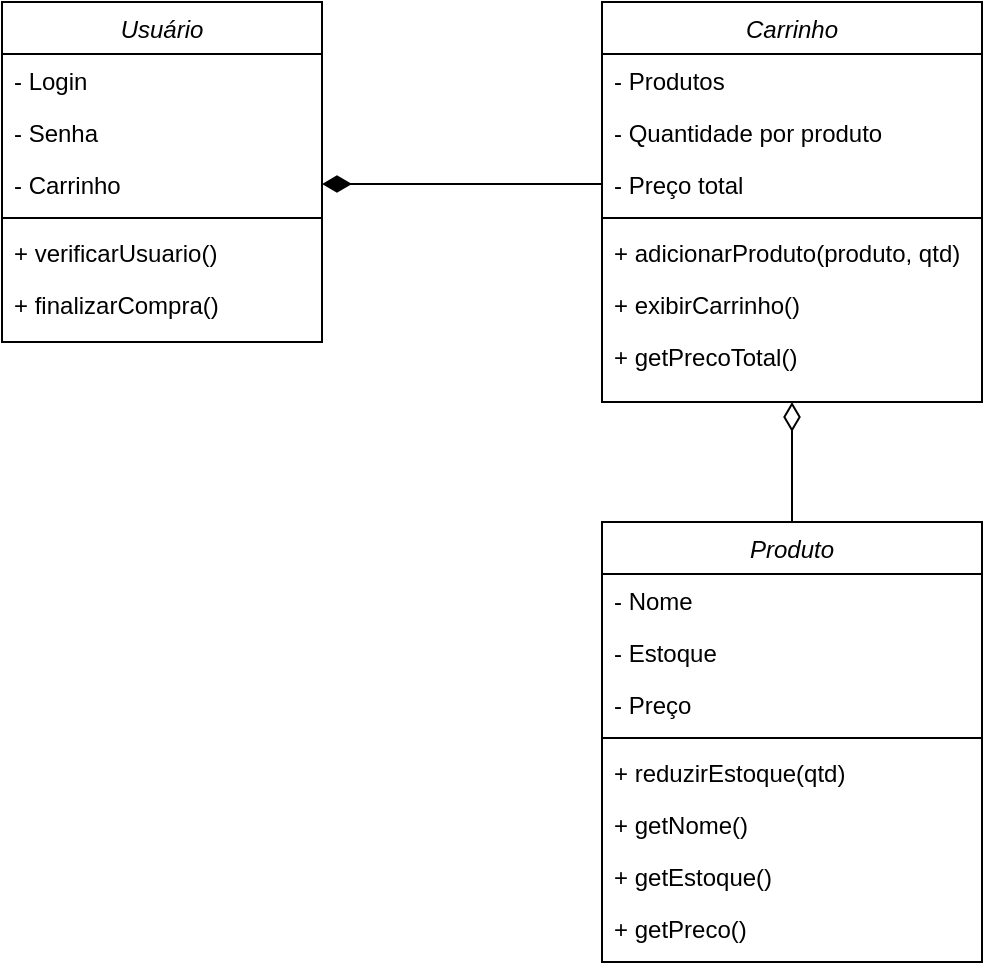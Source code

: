 <mxfile version="17.4.6" type="onedrive"><diagram id="C5RBs43oDa-KdzZeNtuy" name="Page-1"><mxGraphModel grid="1" page="1" gridSize="10" guides="1" tooltips="1" connect="1" arrows="1" fold="1" pageScale="1" pageWidth="827" pageHeight="1169" math="0" shadow="0"><root><mxCell id="WIyWlLk6GJQsqaUBKTNV-0"/><mxCell id="WIyWlLk6GJQsqaUBKTNV-1" parent="WIyWlLk6GJQsqaUBKTNV-0"/><mxCell id="zkfFHV4jXpPFQw0GAbJ--0" value="Usuário" style="swimlane;fontStyle=2;align=center;verticalAlign=top;childLayout=stackLayout;horizontal=1;startSize=26;horizontalStack=0;resizeParent=1;resizeLast=0;collapsible=1;marginBottom=0;rounded=0;shadow=0;strokeWidth=1;" vertex="1" parent="WIyWlLk6GJQsqaUBKTNV-1"><mxGeometry x="550" y="320" width="160" height="170" as="geometry"><mxRectangle x="230" y="140" width="160" height="26" as="alternateBounds"/></mxGeometry></mxCell><mxCell id="zkfFHV4jXpPFQw0GAbJ--1" value="- Login" style="text;align=left;verticalAlign=top;spacingLeft=4;spacingRight=4;overflow=hidden;rotatable=0;points=[[0,0.5],[1,0.5]];portConstraint=eastwest;" vertex="1" parent="zkfFHV4jXpPFQw0GAbJ--0"><mxGeometry y="26" width="160" height="26" as="geometry"/></mxCell><mxCell id="zkfFHV4jXpPFQw0GAbJ--2" value="- Senha&#10;" style="text;align=left;verticalAlign=top;spacingLeft=4;spacingRight=4;overflow=hidden;rotatable=0;points=[[0,0.5],[1,0.5]];portConstraint=eastwest;rounded=0;shadow=0;html=0;" vertex="1" parent="zkfFHV4jXpPFQw0GAbJ--0"><mxGeometry y="52" width="160" height="26" as="geometry"/></mxCell><mxCell id="zkfFHV4jXpPFQw0GAbJ--3" value="- Carrinho" style="text;align=left;verticalAlign=top;spacingLeft=4;spacingRight=4;overflow=hidden;rotatable=0;points=[[0,0.5],[1,0.5]];portConstraint=eastwest;rounded=0;shadow=0;html=0;" vertex="1" parent="zkfFHV4jXpPFQw0GAbJ--0"><mxGeometry y="78" width="160" height="26" as="geometry"/></mxCell><mxCell id="zkfFHV4jXpPFQw0GAbJ--4" value="" style="line;html=1;strokeWidth=1;align=left;verticalAlign=middle;spacingTop=-1;spacingLeft=3;spacingRight=3;rotatable=0;labelPosition=right;points=[];portConstraint=eastwest;" vertex="1" parent="zkfFHV4jXpPFQw0GAbJ--0"><mxGeometry y="104" width="160" height="8" as="geometry"/></mxCell><mxCell id="zkfFHV4jXpPFQw0GAbJ--5" value="+ verificarUsuario()" style="text;align=left;verticalAlign=top;spacingLeft=4;spacingRight=4;overflow=hidden;rotatable=0;points=[[0,0.5],[1,0.5]];portConstraint=eastwest;" vertex="1" parent="zkfFHV4jXpPFQw0GAbJ--0"><mxGeometry y="112" width="160" height="26" as="geometry"/></mxCell><mxCell id="t0IFMdO8pvUp3NquYLJb-40" value="+ finalizarCompra()" style="text;align=left;verticalAlign=top;spacingLeft=4;spacingRight=4;overflow=hidden;rotatable=0;points=[[0,0.5],[1,0.5]];portConstraint=eastwest;" vertex="1" parent="zkfFHV4jXpPFQw0GAbJ--0"><mxGeometry y="138" width="160" height="26" as="geometry"/></mxCell><mxCell id="t0IFMdO8pvUp3NquYLJb-2" value="Carrinho" style="swimlane;fontStyle=2;align=center;verticalAlign=top;childLayout=stackLayout;horizontal=1;startSize=26;horizontalStack=0;resizeParent=1;resizeLast=0;collapsible=1;marginBottom=0;rounded=0;shadow=0;strokeWidth=1;" vertex="1" parent="WIyWlLk6GJQsqaUBKTNV-1"><mxGeometry x="850" y="320" width="190" height="200" as="geometry"><mxRectangle x="230" y="140" width="160" height="26" as="alternateBounds"/></mxGeometry></mxCell><mxCell id="t0IFMdO8pvUp3NquYLJb-3" value="- Produtos" style="text;align=left;verticalAlign=top;spacingLeft=4;spacingRight=4;overflow=hidden;rotatable=0;points=[[0,0.5],[1,0.5]];portConstraint=eastwest;" vertex="1" parent="t0IFMdO8pvUp3NquYLJb-2"><mxGeometry y="26" width="190" height="26" as="geometry"/></mxCell><mxCell id="t0IFMdO8pvUp3NquYLJb-4" value="- Quantidade por produto" style="text;align=left;verticalAlign=top;spacingLeft=4;spacingRight=4;overflow=hidden;rotatable=0;points=[[0,0.5],[1,0.5]];portConstraint=eastwest;rounded=0;shadow=0;html=0;" vertex="1" parent="t0IFMdO8pvUp3NquYLJb-2"><mxGeometry y="52" width="190" height="26" as="geometry"/></mxCell><mxCell id="t0IFMdO8pvUp3NquYLJb-5" value="- Preço total" style="text;align=left;verticalAlign=top;spacingLeft=4;spacingRight=4;overflow=hidden;rotatable=0;points=[[0,0.5],[1,0.5]];portConstraint=eastwest;rounded=0;shadow=0;html=0;" vertex="1" parent="t0IFMdO8pvUp3NquYLJb-2"><mxGeometry y="78" width="190" height="26" as="geometry"/></mxCell><mxCell id="t0IFMdO8pvUp3NquYLJb-6" value="" style="line;html=1;strokeWidth=1;align=left;verticalAlign=middle;spacingTop=-1;spacingLeft=3;spacingRight=3;rotatable=0;labelPosition=right;points=[];portConstraint=eastwest;" vertex="1" parent="t0IFMdO8pvUp3NquYLJb-2"><mxGeometry y="104" width="190" height="8" as="geometry"/></mxCell><mxCell id="t0IFMdO8pvUp3NquYLJb-7" value="+ adicionarProduto(produto, qtd)" style="text;align=left;verticalAlign=top;spacingLeft=4;spacingRight=4;overflow=hidden;rotatable=0;points=[[0,0.5],[1,0.5]];portConstraint=eastwest;" vertex="1" parent="t0IFMdO8pvUp3NquYLJb-2"><mxGeometry y="112" width="190" height="26" as="geometry"/></mxCell><mxCell id="t0IFMdO8pvUp3NquYLJb-9" value="+ exibirCarrinho()" style="text;align=left;verticalAlign=top;spacingLeft=4;spacingRight=4;overflow=hidden;rotatable=0;points=[[0,0.5],[1,0.5]];portConstraint=eastwest;" vertex="1" parent="t0IFMdO8pvUp3NquYLJb-2"><mxGeometry y="138" width="190" height="26" as="geometry"/></mxCell><mxCell id="t0IFMdO8pvUp3NquYLJb-8" value="+ getPrecoTotal()" style="text;align=left;verticalAlign=top;spacingLeft=4;spacingRight=4;overflow=hidden;rotatable=0;points=[[0,0.5],[1,0.5]];portConstraint=eastwest;" vertex="1" parent="t0IFMdO8pvUp3NquYLJb-2"><mxGeometry y="164" width="190" height="26" as="geometry"/></mxCell><mxCell id="t0IFMdO8pvUp3NquYLJb-30" style="edgeStyle=orthogonalEdgeStyle;rounded=0;orthogonalLoop=1;jettySize=auto;html=1;exitX=0.5;exitY=0;exitDx=0;exitDy=0;entryX=0.5;entryY=1;entryDx=0;entryDy=0;endArrow=diamondThin;endFill=0;strokeWidth=1;startSize=6;endSize=12;" edge="1" parent="WIyWlLk6GJQsqaUBKTNV-1" source="t0IFMdO8pvUp3NquYLJb-10" target="t0IFMdO8pvUp3NquYLJb-2"><mxGeometry relative="1" as="geometry"/></mxCell><mxCell id="t0IFMdO8pvUp3NquYLJb-10" value="Produto" style="swimlane;fontStyle=2;align=center;verticalAlign=top;childLayout=stackLayout;horizontal=1;startSize=26;horizontalStack=0;resizeParent=1;resizeLast=0;collapsible=1;marginBottom=0;rounded=0;shadow=0;strokeWidth=1;" vertex="1" parent="WIyWlLk6GJQsqaUBKTNV-1"><mxGeometry x="850" y="580" width="190" height="220" as="geometry"><mxRectangle x="230" y="140" width="160" height="26" as="alternateBounds"/></mxGeometry></mxCell><mxCell id="t0IFMdO8pvUp3NquYLJb-11" value="- Nome" style="text;align=left;verticalAlign=top;spacingLeft=4;spacingRight=4;overflow=hidden;rotatable=0;points=[[0,0.5],[1,0.5]];portConstraint=eastwest;" vertex="1" parent="t0IFMdO8pvUp3NquYLJb-10"><mxGeometry y="26" width="190" height="26" as="geometry"/></mxCell><mxCell id="t0IFMdO8pvUp3NquYLJb-12" value="- Estoque" style="text;align=left;verticalAlign=top;spacingLeft=4;spacingRight=4;overflow=hidden;rotatable=0;points=[[0,0.5],[1,0.5]];portConstraint=eastwest;rounded=0;shadow=0;html=0;" vertex="1" parent="t0IFMdO8pvUp3NquYLJb-10"><mxGeometry y="52" width="190" height="26" as="geometry"/></mxCell><mxCell id="t0IFMdO8pvUp3NquYLJb-13" value="- Preço&#10;" style="text;align=left;verticalAlign=top;spacingLeft=4;spacingRight=4;overflow=hidden;rotatable=0;points=[[0,0.5],[1,0.5]];portConstraint=eastwest;rounded=0;shadow=0;html=0;" vertex="1" parent="t0IFMdO8pvUp3NquYLJb-10"><mxGeometry y="78" width="190" height="26" as="geometry"/></mxCell><mxCell id="t0IFMdO8pvUp3NquYLJb-14" value="" style="line;html=1;strokeWidth=1;align=left;verticalAlign=middle;spacingTop=-1;spacingLeft=3;spacingRight=3;rotatable=0;labelPosition=right;points=[];portConstraint=eastwest;" vertex="1" parent="t0IFMdO8pvUp3NquYLJb-10"><mxGeometry y="104" width="190" height="8" as="geometry"/></mxCell><mxCell id="t0IFMdO8pvUp3NquYLJb-15" value="+ reduzirEstoque(qtd)" style="text;align=left;verticalAlign=top;spacingLeft=4;spacingRight=4;overflow=hidden;rotatable=0;points=[[0,0.5],[1,0.5]];portConstraint=eastwest;" vertex="1" parent="t0IFMdO8pvUp3NquYLJb-10"><mxGeometry y="112" width="190" height="26" as="geometry"/></mxCell><mxCell id="t0IFMdO8pvUp3NquYLJb-16" value="+ getNome()" style="text;align=left;verticalAlign=top;spacingLeft=4;spacingRight=4;overflow=hidden;rotatable=0;points=[[0,0.5],[1,0.5]];portConstraint=eastwest;" vertex="1" parent="t0IFMdO8pvUp3NquYLJb-10"><mxGeometry y="138" width="190" height="26" as="geometry"/></mxCell><mxCell id="t0IFMdO8pvUp3NquYLJb-17" value="+ getEstoque()" style="text;align=left;verticalAlign=top;spacingLeft=4;spacingRight=4;overflow=hidden;rotatable=0;points=[[0,0.5],[1,0.5]];portConstraint=eastwest;" vertex="1" parent="t0IFMdO8pvUp3NquYLJb-10"><mxGeometry y="164" width="190" height="26" as="geometry"/></mxCell><mxCell id="t0IFMdO8pvUp3NquYLJb-18" value="+ getPreco()&#10;" style="text;align=left;verticalAlign=top;spacingLeft=4;spacingRight=4;overflow=hidden;rotatable=0;points=[[0,0.5],[1,0.5]];portConstraint=eastwest;" vertex="1" parent="t0IFMdO8pvUp3NquYLJb-10"><mxGeometry y="190" width="190" height="26" as="geometry"/></mxCell><mxCell id="t0IFMdO8pvUp3NquYLJb-31" style="edgeStyle=orthogonalEdgeStyle;rounded=0;orthogonalLoop=1;jettySize=auto;html=1;exitX=0;exitY=0.5;exitDx=0;exitDy=0;entryX=1;entryY=0.5;entryDx=0;entryDy=0;endArrow=diamondThin;endFill=1;startSize=6;endSize=12;strokeWidth=1;" edge="1" parent="WIyWlLk6GJQsqaUBKTNV-1" source="t0IFMdO8pvUp3NquYLJb-5" target="zkfFHV4jXpPFQw0GAbJ--3"><mxGeometry relative="1" as="geometry"/></mxCell></root></mxGraphModel></diagram></mxfile>